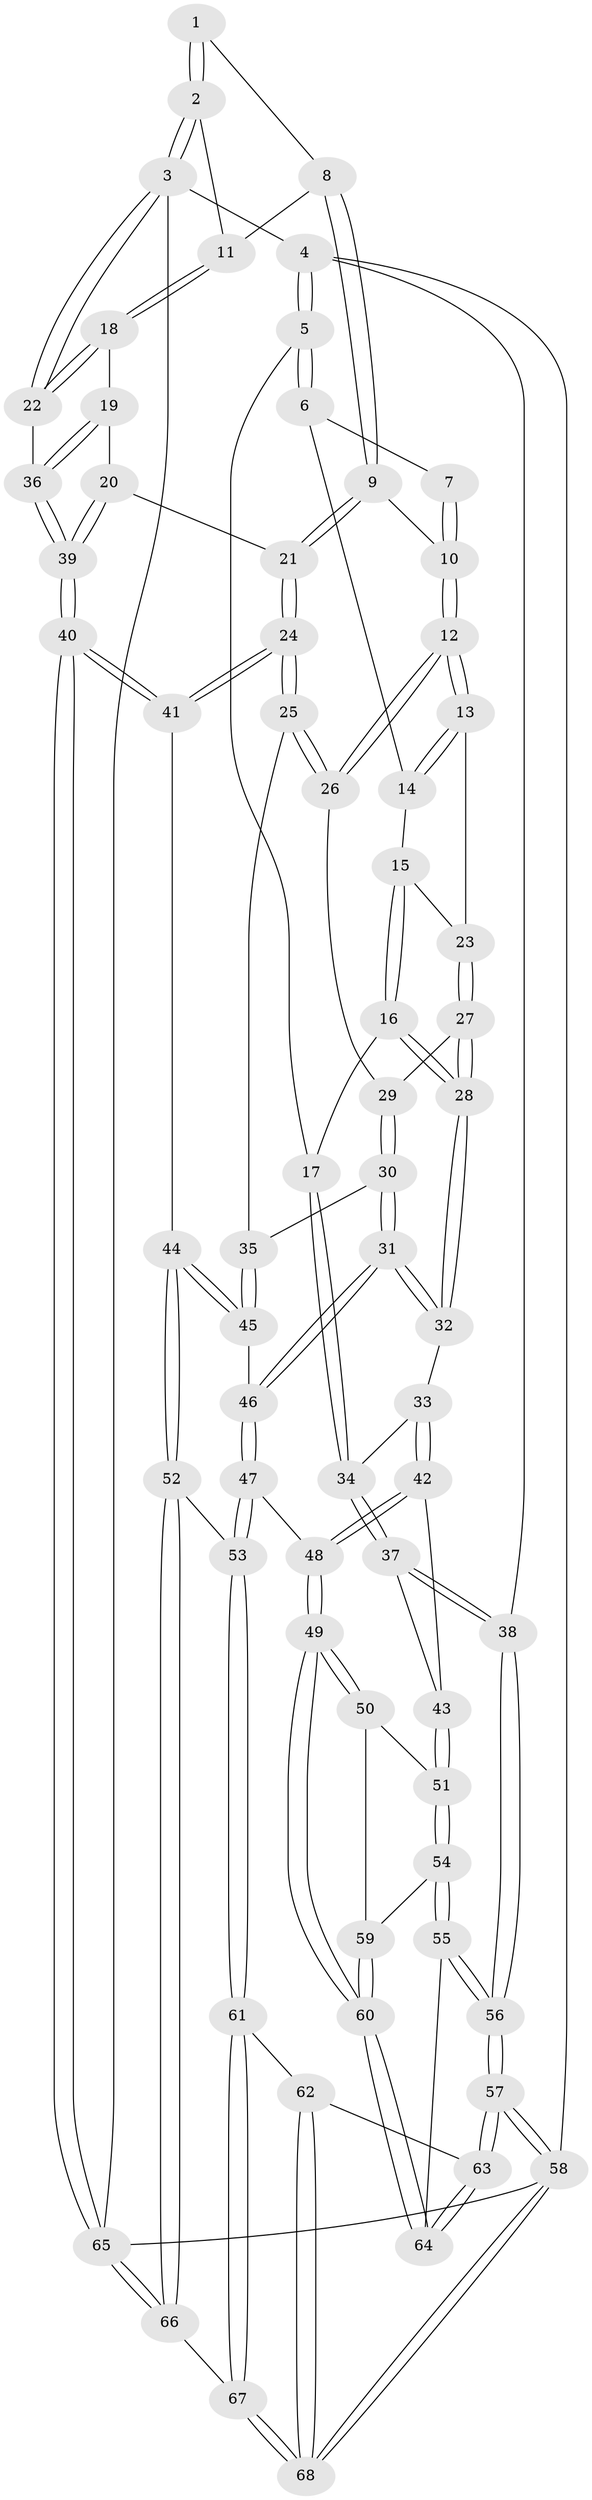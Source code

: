 // coarse degree distribution, {3: 0.10810810810810811, 5: 0.21621621621621623, 4: 0.6756756756756757}
// Generated by graph-tools (version 1.1) at 2025/24/03/03/25 07:24:34]
// undirected, 68 vertices, 167 edges
graph export_dot {
graph [start="1"]
  node [color=gray90,style=filled];
  1 [pos="+0.8927697634580701+0"];
  2 [pos="+1+0"];
  3 [pos="+1+0"];
  4 [pos="+0+0"];
  5 [pos="+0+0"];
  6 [pos="+0.25764569470753207+0"];
  7 [pos="+0.5108414570485328+0"];
  8 [pos="+0.7780193737847294+0.06380650122450746"];
  9 [pos="+0.712840625648765+0.1265739116144874"];
  10 [pos="+0.6244606278328811+0.10922642690506003"];
  11 [pos="+0.908617776352251+0.13202525583238206"];
  12 [pos="+0.5500183996963558+0.19752472759738482"];
  13 [pos="+0.5350812386619503+0.19263927460925784"];
  14 [pos="+0.2665380424988439+0"];
  15 [pos="+0.27368711163755616+0.012299118877455837"];
  16 [pos="+0.2354064508212597+0.21087900185003855"];
  17 [pos="+0.14052462598193066+0.2465886937021612"];
  18 [pos="+0.919850384893872+0.2212838512071873"];
  19 [pos="+0.8684252415259578+0.2660138432836296"];
  20 [pos="+0.8164153076873619+0.2896727709452228"];
  21 [pos="+0.8037557874228148+0.2908112383765593"];
  22 [pos="+1+0.23140022724723378"];
  23 [pos="+0.4230506134174118+0.20246806196939868"];
  24 [pos="+0.7124445048979215+0.3679872908079007"];
  25 [pos="+0.6066299955335552+0.336958676102831"];
  26 [pos="+0.5567493128047101+0.23835611507045526"];
  27 [pos="+0.3884595224420366+0.25726829775624194"];
  28 [pos="+0.3150084426404705+0.3248024251322961"];
  29 [pos="+0.47376579239124567+0.28321103880187143"];
  30 [pos="+0.3917531827249237+0.40328110604930145"];
  31 [pos="+0.3415056606548651+0.4130493900101966"];
  32 [pos="+0.32339596254322445+0.38317575912416557"];
  33 [pos="+0.13795209069802572+0.3849608240568144"];
  34 [pos="+0.06727015340184574+0.3336792665644804"];
  35 [pos="+0.5200972693019618+0.40430219135444856"];
  36 [pos="+1+0.5395596446937377"];
  37 [pos="+0+0.37575191556140786"];
  38 [pos="+0+0.37359973227197074"];
  39 [pos="+1+0.7827622981694078"];
  40 [pos="+1+0.8329631716879583"];
  41 [pos="+0.740068150411891+0.6374076673690786"];
  42 [pos="+0.1447569748450723+0.501128753234768"];
  43 [pos="+0.06678305442653011+0.4989191513625342"];
  44 [pos="+0.630307724886722+0.6497970173666889"];
  45 [pos="+0.5527563493530113+0.5466344464669146"];
  46 [pos="+0.3281888491460303+0.4944806655787179"];
  47 [pos="+0.29202295877182965+0.5767062459452168"];
  48 [pos="+0.2529025846718264+0.5938852173377205"];
  49 [pos="+0.24051940036475186+0.6082875993305898"];
  50 [pos="+0.14173243588541345+0.6181486379079242"];
  51 [pos="+0.06876305830920018+0.621580295543632"];
  52 [pos="+0.517325919726893+0.7219293037328979"];
  53 [pos="+0.46674492866079204+0.7148692808448973"];
  54 [pos="+0+0.6698327257017516"];
  55 [pos="+0+0.6854801576362597"];
  56 [pos="+0+0.7171951068317929"];
  57 [pos="+0+1"];
  58 [pos="+0+1"];
  59 [pos="+0.09268425834411229+0.7132948896054072"];
  60 [pos="+0.2010532071335454+0.7697560201720707"];
  61 [pos="+0.29733496093271694+0.8668002285414295"];
  62 [pos="+0.24659565967724192+0.8473730523034328"];
  63 [pos="+0.2010941775643297+0.7966287150024374"];
  64 [pos="+0.20051197306273447+0.7861234749017387"];
  65 [pos="+1+1"];
  66 [pos="+0.5543279594928171+1"];
  67 [pos="+0.45210525415794167+1"];
  68 [pos="+0+1"];
  1 -- 2;
  1 -- 2;
  1 -- 8;
  2 -- 3;
  2 -- 3;
  2 -- 11;
  3 -- 4;
  3 -- 22;
  3 -- 22;
  3 -- 65;
  4 -- 5;
  4 -- 5;
  4 -- 38;
  4 -- 58;
  5 -- 6;
  5 -- 6;
  5 -- 17;
  6 -- 7;
  6 -- 14;
  7 -- 10;
  7 -- 10;
  8 -- 9;
  8 -- 9;
  8 -- 11;
  9 -- 10;
  9 -- 21;
  9 -- 21;
  10 -- 12;
  10 -- 12;
  11 -- 18;
  11 -- 18;
  12 -- 13;
  12 -- 13;
  12 -- 26;
  12 -- 26;
  13 -- 14;
  13 -- 14;
  13 -- 23;
  14 -- 15;
  15 -- 16;
  15 -- 16;
  15 -- 23;
  16 -- 17;
  16 -- 28;
  16 -- 28;
  17 -- 34;
  17 -- 34;
  18 -- 19;
  18 -- 22;
  18 -- 22;
  19 -- 20;
  19 -- 36;
  19 -- 36;
  20 -- 21;
  20 -- 39;
  20 -- 39;
  21 -- 24;
  21 -- 24;
  22 -- 36;
  23 -- 27;
  23 -- 27;
  24 -- 25;
  24 -- 25;
  24 -- 41;
  24 -- 41;
  25 -- 26;
  25 -- 26;
  25 -- 35;
  26 -- 29;
  27 -- 28;
  27 -- 28;
  27 -- 29;
  28 -- 32;
  28 -- 32;
  29 -- 30;
  29 -- 30;
  30 -- 31;
  30 -- 31;
  30 -- 35;
  31 -- 32;
  31 -- 32;
  31 -- 46;
  31 -- 46;
  32 -- 33;
  33 -- 34;
  33 -- 42;
  33 -- 42;
  34 -- 37;
  34 -- 37;
  35 -- 45;
  35 -- 45;
  36 -- 39;
  36 -- 39;
  37 -- 38;
  37 -- 38;
  37 -- 43;
  38 -- 56;
  38 -- 56;
  39 -- 40;
  39 -- 40;
  40 -- 41;
  40 -- 41;
  40 -- 65;
  40 -- 65;
  41 -- 44;
  42 -- 43;
  42 -- 48;
  42 -- 48;
  43 -- 51;
  43 -- 51;
  44 -- 45;
  44 -- 45;
  44 -- 52;
  44 -- 52;
  45 -- 46;
  46 -- 47;
  46 -- 47;
  47 -- 48;
  47 -- 53;
  47 -- 53;
  48 -- 49;
  48 -- 49;
  49 -- 50;
  49 -- 50;
  49 -- 60;
  49 -- 60;
  50 -- 51;
  50 -- 59;
  51 -- 54;
  51 -- 54;
  52 -- 53;
  52 -- 66;
  52 -- 66;
  53 -- 61;
  53 -- 61;
  54 -- 55;
  54 -- 55;
  54 -- 59;
  55 -- 56;
  55 -- 56;
  55 -- 64;
  56 -- 57;
  56 -- 57;
  57 -- 58;
  57 -- 58;
  57 -- 63;
  57 -- 63;
  58 -- 68;
  58 -- 68;
  58 -- 65;
  59 -- 60;
  59 -- 60;
  60 -- 64;
  60 -- 64;
  61 -- 62;
  61 -- 67;
  61 -- 67;
  62 -- 63;
  62 -- 68;
  62 -- 68;
  63 -- 64;
  63 -- 64;
  65 -- 66;
  65 -- 66;
  66 -- 67;
  67 -- 68;
  67 -- 68;
}
